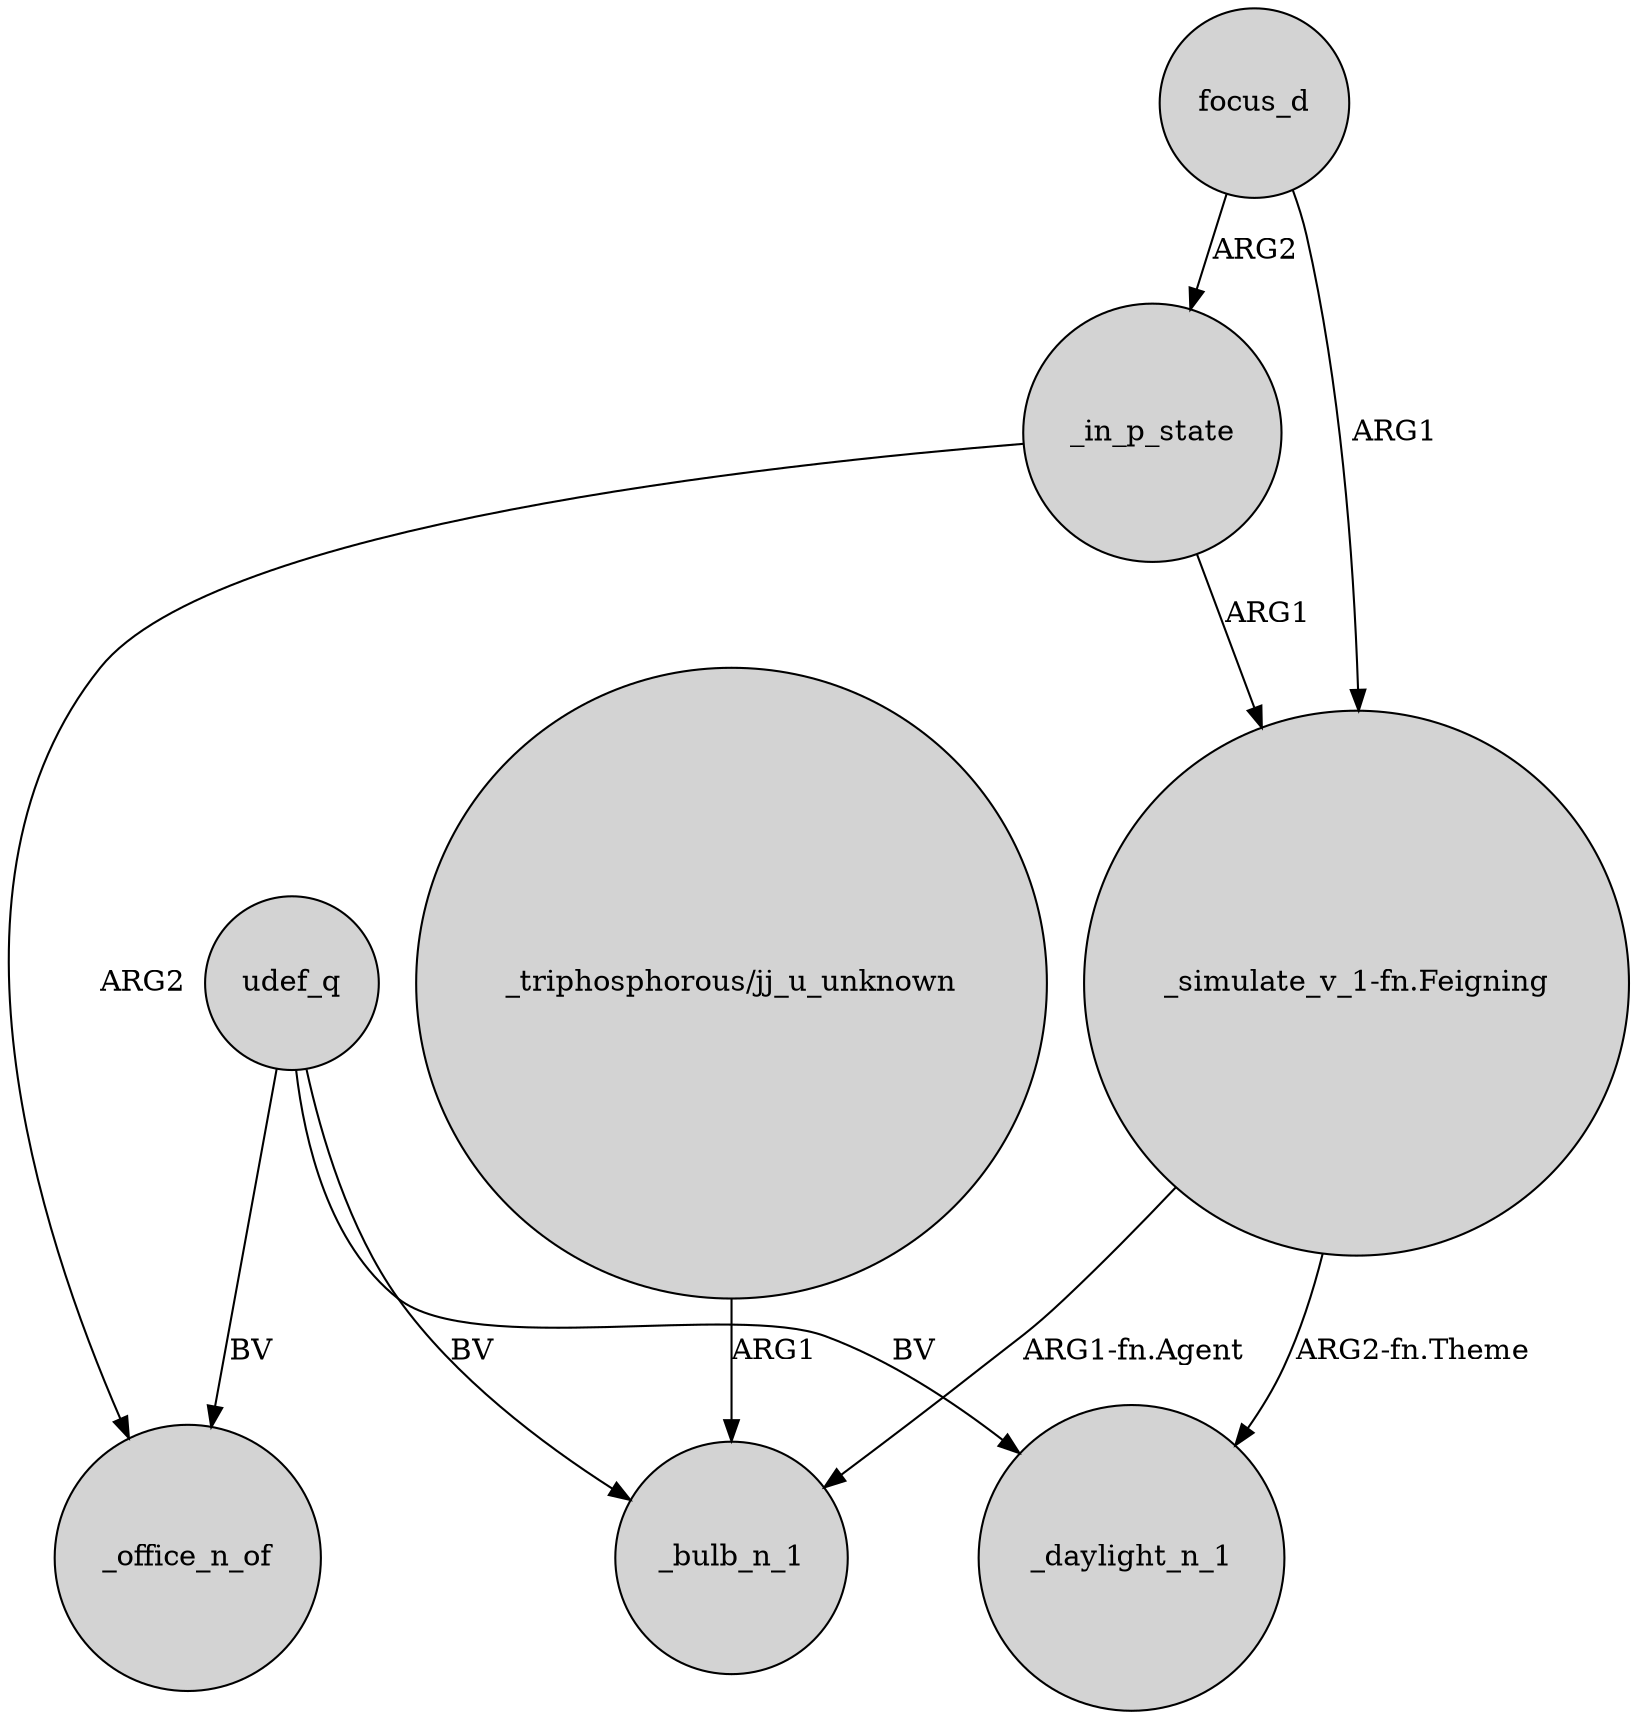 digraph {
	node [shape=circle style=filled]
	udef_q -> _daylight_n_1 [label=BV]
	udef_q -> _office_n_of [label=BV]
	_in_p_state -> _office_n_of [label=ARG2]
	"_triphosphorous/jj_u_unknown" -> _bulb_n_1 [label=ARG1]
	udef_q -> _bulb_n_1 [label=BV]
	focus_d -> _in_p_state [label=ARG2]
	"_simulate_v_1-fn.Feigning" -> _bulb_n_1 [label="ARG1-fn.Agent"]
	"_simulate_v_1-fn.Feigning" -> _daylight_n_1 [label="ARG2-fn.Theme"]
	_in_p_state -> "_simulate_v_1-fn.Feigning" [label=ARG1]
	focus_d -> "_simulate_v_1-fn.Feigning" [label=ARG1]
}
